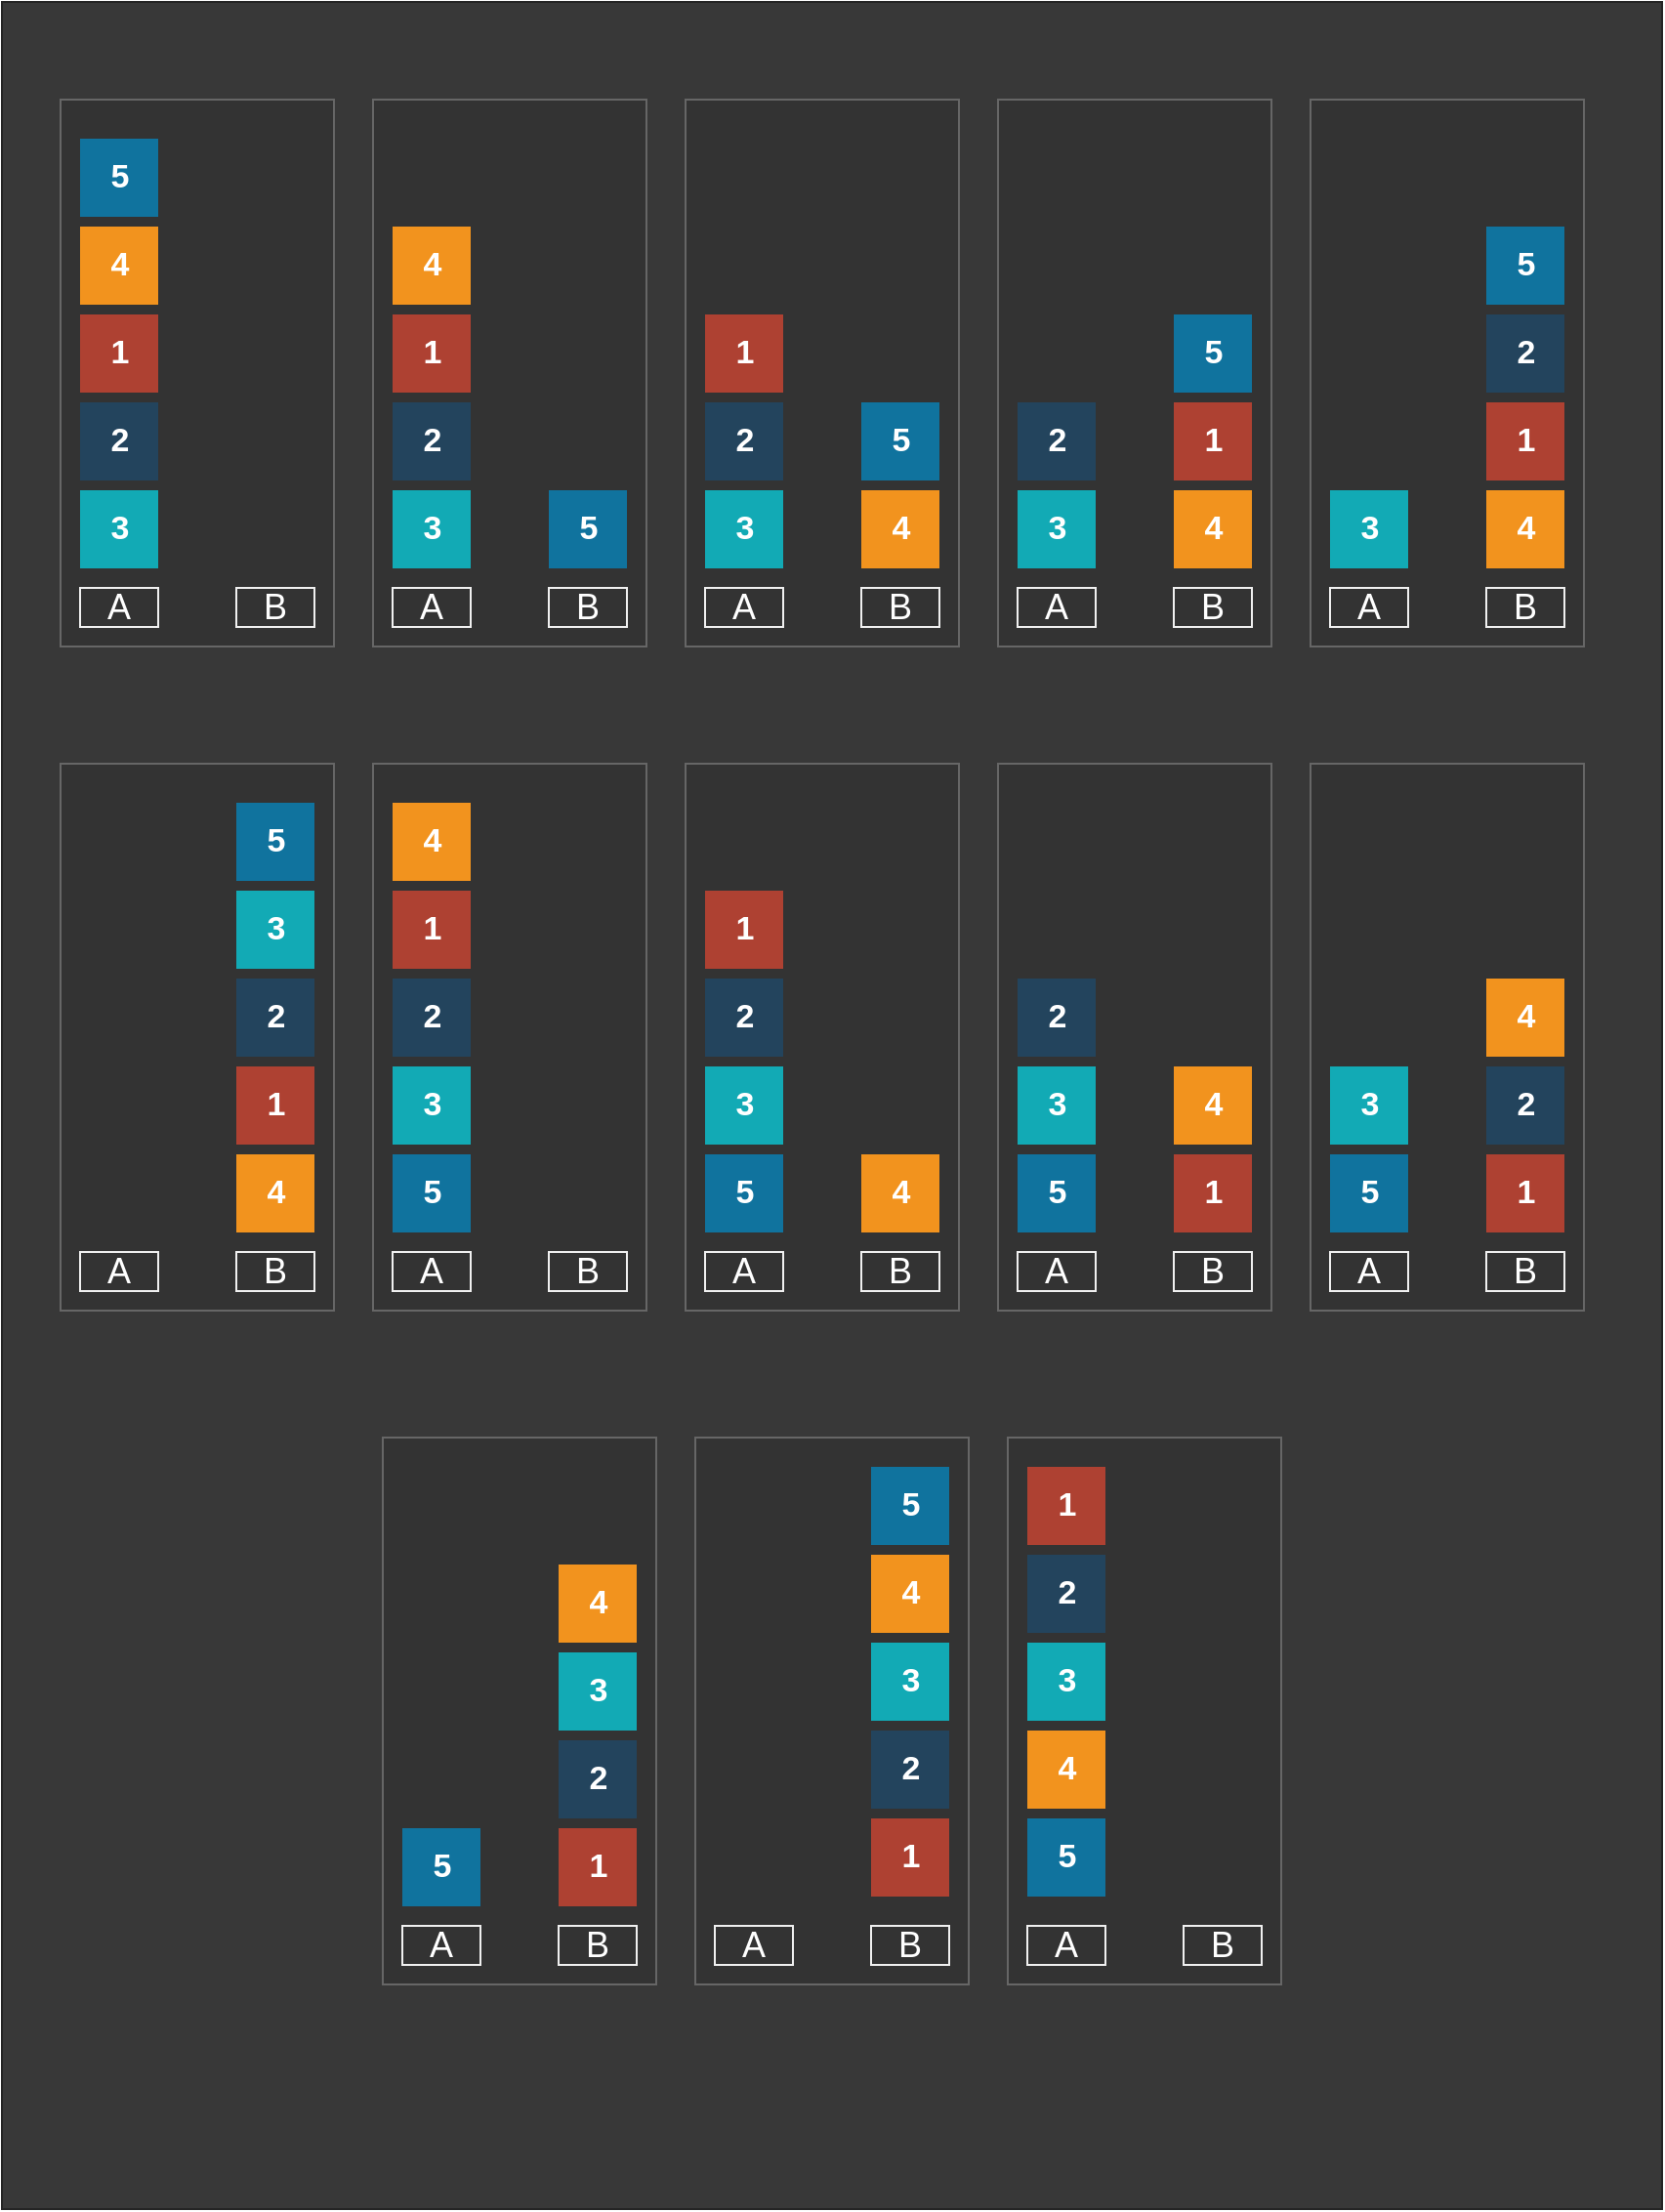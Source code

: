 <mxfile>
    <diagram id="OMYAt_fgqAl4ORVPHxR6" name="Page-1">
        <mxGraphModel dx="1853" dy="2334" grid="1" gridSize="10" guides="1" tooltips="1" connect="1" arrows="1" fold="1" page="1" pageScale="1" pageWidth="850" pageHeight="1100" math="0" shadow="0">
            <root>
                <mxCell id="0"/>
                <mxCell id="1" parent="0"/>
                <mxCell id="280" value="" style="rounded=0;whiteSpace=wrap;html=1;strokeColor=#242424;fillColor=#383838;" vertex="1" parent="1">
                    <mxGeometry y="-30" width="850" height="1130" as="geometry"/>
                </mxCell>
                <mxCell id="220" value="" style="rounded=0;whiteSpace=wrap;html=1;rotation=90;fillColor=#333333;strokeColor=#666666;" vertex="1" parent="1">
                    <mxGeometry x="-40" y="90" width="280" height="140" as="geometry"/>
                </mxCell>
                <mxCell id="267" value="" style="rounded=0;whiteSpace=wrap;html=1;rotation=90;fillColor=#333333;strokeColor=#666666;" vertex="1" parent="1">
                    <mxGeometry x="445" y="775" width="280" height="140" as="geometry"/>
                </mxCell>
                <mxCell id="268" value="" style="rounded=0;whiteSpace=wrap;html=1;rotation=90;fillColor=#333333;strokeColor=#666666;" vertex="1" parent="1">
                    <mxGeometry x="285" y="775" width="280" height="140" as="geometry"/>
                </mxCell>
                <mxCell id="269" value="&lt;font style=&quot;font-size: 18px&quot;&gt;A&lt;/font&gt;" style="text;html=1;fillColor=none;align=center;verticalAlign=middle;whiteSpace=wrap;rounded=0;strokeColor=#f0f0f0;fontColor=#FFFFFF;" vertex="1" parent="1">
                    <mxGeometry x="365" y="955" width="40" height="20" as="geometry"/>
                </mxCell>
                <mxCell id="270" value="&lt;span style=&quot;font-size: 18px&quot;&gt;B&lt;/span&gt;" style="text;html=1;fillColor=none;align=center;verticalAlign=middle;whiteSpace=wrap;rounded=0;strokeColor=#f0f0f0;fontColor=#FFFFFF;" vertex="1" parent="1">
                    <mxGeometry x="445" y="955" width="40" height="20" as="geometry"/>
                </mxCell>
                <mxCell id="271" value="&lt;font style=&quot;font-size: 18px&quot;&gt;A&lt;/font&gt;" style="text;html=1;fillColor=none;align=center;verticalAlign=middle;whiteSpace=wrap;rounded=0;strokeColor=#f0f0f0;fontColor=#FFFFFF;" vertex="1" parent="1">
                    <mxGeometry x="525" y="955" width="40" height="20" as="geometry"/>
                </mxCell>
                <mxCell id="272" value="&lt;span style=&quot;font-size: 18px&quot;&gt;B&lt;/span&gt;" style="text;html=1;fillColor=none;align=center;verticalAlign=middle;whiteSpace=wrap;rounded=0;strokeColor=#f0f0f0;fontColor=#FFFFFF;" vertex="1" parent="1">
                    <mxGeometry x="605" y="955" width="40" height="20" as="geometry"/>
                </mxCell>
                <mxCell id="225" value="" style="rounded=0;whiteSpace=wrap;html=1;rotation=90;fillColor=#333333;strokeColor=#666666;" vertex="1" parent="1">
                    <mxGeometry x="125" y="775" width="280" height="140" as="geometry"/>
                </mxCell>
                <mxCell id="226" value="" style="rounded=0;whiteSpace=wrap;html=1;rotation=90;fillColor=#333333;strokeColor=#666666;" vertex="1" parent="1">
                    <mxGeometry x="600" y="430" width="280" height="140" as="geometry"/>
                </mxCell>
                <mxCell id="227" value="" style="rounded=0;whiteSpace=wrap;html=1;rotation=90;fillColor=#333333;strokeColor=#666666;" vertex="1" parent="1">
                    <mxGeometry x="440" y="430" width="280" height="140" as="geometry"/>
                </mxCell>
                <mxCell id="228" value="" style="rounded=0;whiteSpace=wrap;html=1;rotation=90;fillColor=#333333;strokeColor=#666666;" vertex="1" parent="1">
                    <mxGeometry x="280" y="430" width="280" height="140" as="geometry"/>
                </mxCell>
                <mxCell id="229" value="" style="rounded=0;whiteSpace=wrap;html=1;rotation=90;fillColor=#333333;strokeColor=#666666;" vertex="1" parent="1">
                    <mxGeometry x="-40" y="430" width="280" height="140" as="geometry"/>
                </mxCell>
                <mxCell id="223" value="" style="rounded=0;whiteSpace=wrap;html=1;rotation=90;fillColor=#333333;strokeColor=#666666;" vertex="1" parent="1">
                    <mxGeometry x="600" y="90" width="280" height="140" as="geometry"/>
                </mxCell>
                <mxCell id="224" value="" style="rounded=0;whiteSpace=wrap;html=1;rotation=90;fillColor=#333333;strokeColor=#666666;" vertex="1" parent="1">
                    <mxGeometry x="440" y="90" width="280" height="140" as="geometry"/>
                </mxCell>
                <mxCell id="222" value="" style="rounded=0;whiteSpace=wrap;html=1;rotation=90;fillColor=#333333;strokeColor=#666666;" vertex="1" parent="1">
                    <mxGeometry x="280" y="90" width="280" height="140" as="geometry"/>
                </mxCell>
                <mxCell id="221" value="" style="rounded=0;whiteSpace=wrap;html=1;rotation=90;fillColor=#333333;strokeColor=#666666;" vertex="1" parent="1">
                    <mxGeometry x="120" y="90" width="280" height="140" as="geometry"/>
                </mxCell>
                <mxCell id="2" value="5" style="html=1;fillColor=#10739E;strokeColor=none;shadow=0;fontSize=17;fontColor=#FFFFFF;align=center;fontStyle=1;rounded=0;" vertex="1" parent="1">
                    <mxGeometry x="40" y="40" width="40" height="40" as="geometry"/>
                </mxCell>
                <mxCell id="4" value="4" style="html=1;fillColor=#F2931E;strokeColor=none;shadow=0;fontSize=17;fontColor=#FFFFFF;align=center;fontStyle=1;rounded=0;" vertex="1" parent="1">
                    <mxGeometry x="40" y="85" width="40" height="40" as="geometry"/>
                </mxCell>
                <mxCell id="10" value="3" style="html=1;fillColor=#12AAB5;strokeColor=none;shadow=0;fontSize=17;fontColor=#FFFFFF;align=center;fontStyle=1;rounded=0;" vertex="1" parent="1">
                    <mxGeometry x="40" y="220" width="40" height="40" as="geometry"/>
                </mxCell>
                <mxCell id="14" value="&lt;font style=&quot;font-size: 18px&quot;&gt;A&lt;/font&gt;" style="text;html=1;fillColor=none;align=center;verticalAlign=middle;whiteSpace=wrap;rounded=0;strokeColor=#f0f0f0;fontColor=#FFFFFF;" vertex="1" parent="1">
                    <mxGeometry x="40" y="270" width="40" height="20" as="geometry"/>
                </mxCell>
                <mxCell id="26" value="&lt;span style=&quot;font-size: 18px&quot;&gt;B&lt;/span&gt;" style="text;html=1;fillColor=none;align=center;verticalAlign=middle;whiteSpace=wrap;rounded=0;strokeColor=#f0f0f0;fontColor=#FFFFFF;" vertex="1" parent="1">
                    <mxGeometry x="120" y="270" width="40" height="20" as="geometry"/>
                </mxCell>
                <mxCell id="32" value="&lt;font style=&quot;font-size: 18px&quot;&gt;A&lt;/font&gt;" style="text;html=1;fillColor=none;align=center;verticalAlign=middle;whiteSpace=wrap;rounded=0;strokeColor=#f0f0f0;fontColor=#FFFFFF;" vertex="1" parent="1">
                    <mxGeometry x="200" y="270" width="40" height="20" as="geometry"/>
                </mxCell>
                <mxCell id="38" value="&lt;span style=&quot;font-size: 18px&quot;&gt;B&lt;/span&gt;" style="text;html=1;fillColor=none;align=center;verticalAlign=middle;whiteSpace=wrap;rounded=0;strokeColor=#f0f0f0;fontColor=#FFFFFF;" vertex="1" parent="1">
                    <mxGeometry x="280" y="270" width="40" height="20" as="geometry"/>
                </mxCell>
                <mxCell id="61" value="5" style="html=1;fillColor=#10739E;strokeColor=none;shadow=0;fontSize=17;fontColor=#FFFFFF;align=center;fontStyle=1;rounded=0;" vertex="1" parent="1">
                    <mxGeometry x="280" y="220" width="40" height="40" as="geometry"/>
                </mxCell>
                <mxCell id="62" value="4" style="html=1;fillColor=#F2931E;strokeColor=none;shadow=0;fontSize=17;fontColor=#FFFFFF;align=center;fontStyle=1;rounded=0;" vertex="1" parent="1">
                    <mxGeometry x="200" y="85" width="40" height="40" as="geometry"/>
                </mxCell>
                <mxCell id="63" value="1" style="html=1;fillColor=#AE4132;strokeColor=none;shadow=0;fontSize=17;fontColor=#FFFFFF;align=center;fontStyle=1;rounded=0;" vertex="1" parent="1">
                    <mxGeometry x="200" y="130" width="40" height="40" as="geometry"/>
                </mxCell>
                <mxCell id="64" value="2" style="html=1;fillColor=#23445D;strokeColor=none;shadow=0;fontSize=17;fontColor=#FFFFFF;align=center;fontStyle=1;rounded=0;" vertex="1" parent="1">
                    <mxGeometry x="200" y="175" width="40" height="40" as="geometry"/>
                </mxCell>
                <mxCell id="65" value="3" style="html=1;fillColor=#12AAB5;strokeColor=none;shadow=0;fontSize=17;fontColor=#FFFFFF;align=center;fontStyle=1;rounded=0;" vertex="1" parent="1">
                    <mxGeometry x="200" y="220" width="40" height="40" as="geometry"/>
                </mxCell>
                <mxCell id="66" value="&lt;font style=&quot;font-size: 18px&quot;&gt;A&lt;/font&gt;" style="text;html=1;fillColor=none;align=center;verticalAlign=middle;whiteSpace=wrap;rounded=0;strokeColor=#f0f0f0;fontColor=#FFFFFF;" vertex="1" parent="1">
                    <mxGeometry x="360" y="270" width="40" height="20" as="geometry"/>
                </mxCell>
                <mxCell id="67" value="&lt;span style=&quot;font-size: 18px&quot;&gt;B&lt;/span&gt;" style="text;html=1;fillColor=none;align=center;verticalAlign=middle;whiteSpace=wrap;rounded=0;strokeColor=#f0f0f0;fontColor=#FFFFFF;" vertex="1" parent="1">
                    <mxGeometry x="440" y="270" width="40" height="20" as="geometry"/>
                </mxCell>
                <mxCell id="68" value="5" style="html=1;fillColor=#10739E;strokeColor=none;shadow=0;fontSize=17;fontColor=#FFFFFF;align=center;fontStyle=1;rounded=0;" vertex="1" parent="1">
                    <mxGeometry x="440" y="175" width="40" height="40" as="geometry"/>
                </mxCell>
                <mxCell id="69" value="4" style="html=1;fillColor=#F2931E;strokeColor=none;shadow=0;fontSize=17;fontColor=#FFFFFF;align=center;fontStyle=1;rounded=0;" vertex="1" parent="1">
                    <mxGeometry x="440" y="220" width="40" height="40" as="geometry"/>
                </mxCell>
                <mxCell id="70" value="1" style="html=1;fillColor=#AE4132;strokeColor=none;shadow=0;fontSize=17;fontColor=#FFFFFF;align=center;fontStyle=1;rounded=0;" vertex="1" parent="1">
                    <mxGeometry x="360" y="130" width="40" height="40" as="geometry"/>
                </mxCell>
                <mxCell id="71" value="2" style="html=1;fillColor=#23445D;strokeColor=none;shadow=0;fontSize=17;fontColor=#FFFFFF;align=center;fontStyle=1;rounded=0;" vertex="1" parent="1">
                    <mxGeometry x="360" y="175" width="40" height="40" as="geometry"/>
                </mxCell>
                <mxCell id="72" value="3" style="html=1;fillColor=#12AAB5;strokeColor=none;shadow=0;fontSize=17;fontColor=#FFFFFF;align=center;fontStyle=1;rounded=0;" vertex="1" parent="1">
                    <mxGeometry x="360" y="220" width="40" height="40" as="geometry"/>
                </mxCell>
                <mxCell id="85" value="&lt;font style=&quot;font-size: 18px&quot;&gt;A&lt;/font&gt;" style="text;html=1;fillColor=none;align=center;verticalAlign=middle;whiteSpace=wrap;rounded=0;strokeColor=#f0f0f0;fontColor=#FFFFFF;" vertex="1" parent="1">
                    <mxGeometry x="520" y="270" width="40" height="20" as="geometry"/>
                </mxCell>
                <mxCell id="86" value="&lt;span style=&quot;font-size: 18px&quot;&gt;B&lt;/span&gt;" style="text;html=1;fillColor=none;align=center;verticalAlign=middle;whiteSpace=wrap;rounded=0;strokeColor=#f0f0f0;fontColor=#FFFFFF;" vertex="1" parent="1">
                    <mxGeometry x="600" y="270" width="40" height="20" as="geometry"/>
                </mxCell>
                <mxCell id="87" value="5" style="html=1;fillColor=#10739E;strokeColor=none;shadow=0;fontSize=17;fontColor=#FFFFFF;align=center;fontStyle=1;rounded=0;" vertex="1" parent="1">
                    <mxGeometry x="600" y="130" width="40" height="40" as="geometry"/>
                </mxCell>
                <mxCell id="88" value="4" style="html=1;fillColor=#F2931E;strokeColor=none;shadow=0;fontSize=17;fontColor=#FFFFFF;align=center;fontStyle=1;rounded=0;" vertex="1" parent="1">
                    <mxGeometry x="600" y="220" width="40" height="40" as="geometry"/>
                </mxCell>
                <mxCell id="89" value="1" style="html=1;fillColor=#AE4132;strokeColor=none;shadow=0;fontSize=17;fontColor=#FFFFFF;align=center;fontStyle=1;rounded=0;" vertex="1" parent="1">
                    <mxGeometry x="600" y="175" width="40" height="40" as="geometry"/>
                </mxCell>
                <mxCell id="90" value="2" style="html=1;fillColor=#23445D;strokeColor=none;shadow=0;fontSize=17;fontColor=#FFFFFF;align=center;fontStyle=1;rounded=0;" vertex="1" parent="1">
                    <mxGeometry x="520" y="175" width="40" height="40" as="geometry"/>
                </mxCell>
                <mxCell id="91" value="3" style="html=1;fillColor=#12AAB5;strokeColor=none;shadow=0;fontSize=17;fontColor=#FFFFFF;align=center;fontStyle=1;rounded=0;" vertex="1" parent="1">
                    <mxGeometry x="520" y="220" width="40" height="40" as="geometry"/>
                </mxCell>
                <mxCell id="92" value="&lt;font style=&quot;font-size: 18px&quot;&gt;A&lt;/font&gt;" style="text;html=1;fillColor=none;align=center;verticalAlign=middle;whiteSpace=wrap;rounded=0;strokeColor=#f0f0f0;fontColor=#FFFFFF;" vertex="1" parent="1">
                    <mxGeometry x="680" y="270" width="40" height="20" as="geometry"/>
                </mxCell>
                <mxCell id="93" value="&lt;span style=&quot;font-size: 18px&quot;&gt;B&lt;/span&gt;" style="text;html=1;fillColor=none;align=center;verticalAlign=middle;whiteSpace=wrap;rounded=0;strokeColor=#f0f0f0;fontColor=#FFFFFF;" vertex="1" parent="1">
                    <mxGeometry x="760" y="270" width="40" height="20" as="geometry"/>
                </mxCell>
                <mxCell id="94" value="5" style="html=1;fillColor=#10739E;strokeColor=none;shadow=0;fontSize=17;fontColor=#FFFFFF;align=center;fontStyle=1;rounded=0;" vertex="1" parent="1">
                    <mxGeometry x="760" y="85" width="40" height="40" as="geometry"/>
                </mxCell>
                <mxCell id="95" value="4" style="html=1;fillColor=#F2931E;strokeColor=none;shadow=0;fontSize=17;fontColor=#FFFFFF;align=center;fontStyle=1;rounded=0;" vertex="1" parent="1">
                    <mxGeometry x="760" y="220" width="40" height="40" as="geometry"/>
                </mxCell>
                <mxCell id="96" value="1" style="html=1;fillColor=#AE4132;strokeColor=none;shadow=0;fontSize=17;fontColor=#FFFFFF;align=center;fontStyle=1;rounded=0;" vertex="1" parent="1">
                    <mxGeometry x="760" y="175" width="40" height="40" as="geometry"/>
                </mxCell>
                <mxCell id="97" value="2" style="html=1;fillColor=#23445D;strokeColor=none;shadow=0;fontSize=17;fontColor=#FFFFFF;align=center;fontStyle=1;rounded=0;" vertex="1" parent="1">
                    <mxGeometry x="760" y="130" width="40" height="40" as="geometry"/>
                </mxCell>
                <mxCell id="98" value="3" style="html=1;fillColor=#12AAB5;strokeColor=none;shadow=0;fontSize=17;fontColor=#FFFFFF;align=center;fontStyle=1;rounded=0;" vertex="1" parent="1">
                    <mxGeometry x="680" y="220" width="40" height="40" as="geometry"/>
                </mxCell>
                <mxCell id="102" value="5" style="html=1;fillColor=#10739E;strokeColor=none;shadow=0;fontSize=17;fontColor=#FFFFFF;align=center;fontStyle=1;rounded=0;" vertex="1" parent="1">
                    <mxGeometry x="120" y="380" width="40" height="40" as="geometry"/>
                </mxCell>
                <mxCell id="103" value="4" style="html=1;fillColor=#F2931E;strokeColor=none;shadow=0;fontSize=17;fontColor=#FFFFFF;align=center;fontStyle=1;rounded=0;" vertex="1" parent="1">
                    <mxGeometry x="120" y="560" width="40" height="40" as="geometry"/>
                </mxCell>
                <mxCell id="104" value="1" style="html=1;fillColor=#AE4132;strokeColor=none;shadow=0;fontSize=17;fontColor=#FFFFFF;align=center;fontStyle=1;rounded=0;" vertex="1" parent="1">
                    <mxGeometry x="120" y="515" width="40" height="40" as="geometry"/>
                </mxCell>
                <mxCell id="105" value="2" style="html=1;fillColor=#23445D;strokeColor=none;shadow=0;fontSize=17;fontColor=#FFFFFF;align=center;fontStyle=1;rounded=0;" vertex="1" parent="1">
                    <mxGeometry x="120" y="470" width="40" height="40" as="geometry"/>
                </mxCell>
                <mxCell id="106" value="3" style="html=1;fillColor=#12AAB5;strokeColor=none;shadow=0;fontSize=17;fontColor=#FFFFFF;align=center;fontStyle=1;rounded=0;" vertex="1" parent="1">
                    <mxGeometry x="120" y="425" width="40" height="40" as="geometry"/>
                </mxCell>
                <mxCell id="149" value="1" style="html=1;fillColor=#AE4132;strokeColor=none;shadow=0;fontSize=17;fontColor=#FFFFFF;align=center;fontStyle=1;rounded=0;" vertex="1" parent="1">
                    <mxGeometry x="40" y="130" width="40" height="40" as="geometry"/>
                </mxCell>
                <mxCell id="150" value="2" style="html=1;fillColor=#23445D;strokeColor=none;shadow=0;fontSize=17;fontColor=#FFFFFF;align=center;fontStyle=1;rounded=0;" vertex="1" parent="1">
                    <mxGeometry x="40" y="175" width="40" height="40" as="geometry"/>
                </mxCell>
                <mxCell id="186" value="5" style="html=1;fillColor=#10739E;strokeColor=none;shadow=0;fontSize=17;fontColor=#FFFFFF;align=center;fontStyle=1;rounded=0;" vertex="1" parent="1">
                    <mxGeometry x="360" y="560" width="40" height="40" as="geometry"/>
                </mxCell>
                <mxCell id="187" value="3" style="html=1;fillColor=#12AAB5;strokeColor=none;shadow=0;fontSize=17;fontColor=#FFFFFF;align=center;fontStyle=1;rounded=0;" vertex="1" parent="1">
                    <mxGeometry x="360" y="515" width="40" height="40" as="geometry"/>
                </mxCell>
                <mxCell id="189" value="2" style="html=1;fillColor=#23445D;strokeColor=none;shadow=0;fontSize=17;fontColor=#FFFFFF;align=center;fontStyle=1;rounded=0;" vertex="1" parent="1">
                    <mxGeometry x="360" y="470" width="40" height="40" as="geometry"/>
                </mxCell>
                <mxCell id="190" value="1" style="html=1;fillColor=#AE4132;strokeColor=none;shadow=0;fontSize=17;fontColor=#FFFFFF;align=center;fontStyle=1;rounded=0;" vertex="1" parent="1">
                    <mxGeometry x="360" y="425" width="40" height="40" as="geometry"/>
                </mxCell>
                <mxCell id="191" value="4" style="html=1;fillColor=#F2931E;strokeColor=none;shadow=0;fontSize=17;fontColor=#FFFFFF;align=center;fontStyle=1;rounded=0;" vertex="1" parent="1">
                    <mxGeometry x="440" y="560" width="40" height="40" as="geometry"/>
                </mxCell>
                <mxCell id="192" value="5" style="html=1;fillColor=#10739E;strokeColor=none;shadow=0;fontSize=17;fontColor=#FFFFFF;align=center;fontStyle=1;rounded=0;" vertex="1" parent="1">
                    <mxGeometry x="520" y="560" width="40" height="40" as="geometry"/>
                </mxCell>
                <mxCell id="193" value="3" style="html=1;fillColor=#12AAB5;strokeColor=none;shadow=0;fontSize=17;fontColor=#FFFFFF;align=center;fontStyle=1;rounded=0;" vertex="1" parent="1">
                    <mxGeometry x="520" y="515" width="40" height="40" as="geometry"/>
                </mxCell>
                <mxCell id="194" value="2" style="html=1;fillColor=#23445D;strokeColor=none;shadow=0;fontSize=17;fontColor=#FFFFFF;align=center;fontStyle=1;rounded=0;" vertex="1" parent="1">
                    <mxGeometry x="520" y="470" width="40" height="40" as="geometry"/>
                </mxCell>
                <mxCell id="195" value="1" style="html=1;fillColor=#AE4132;strokeColor=none;shadow=0;fontSize=17;fontColor=#FFFFFF;align=center;fontStyle=1;rounded=0;" vertex="1" parent="1">
                    <mxGeometry x="600" y="560" width="40" height="40" as="geometry"/>
                </mxCell>
                <mxCell id="196" value="4" style="html=1;fillColor=#F2931E;strokeColor=none;shadow=0;fontSize=17;fontColor=#FFFFFF;align=center;fontStyle=1;rounded=0;" vertex="1" parent="1">
                    <mxGeometry x="600" y="515" width="40" height="40" as="geometry"/>
                </mxCell>
                <mxCell id="197" value="5" style="html=1;fillColor=#10739E;strokeColor=none;shadow=0;fontSize=17;fontColor=#FFFFFF;align=center;fontStyle=1;rounded=0;" vertex="1" parent="1">
                    <mxGeometry x="680" y="560" width="40" height="40" as="geometry"/>
                </mxCell>
                <mxCell id="198" value="3" style="html=1;fillColor=#12AAB5;strokeColor=none;shadow=0;fontSize=17;fontColor=#FFFFFF;align=center;fontStyle=1;rounded=0;" vertex="1" parent="1">
                    <mxGeometry x="680" y="515" width="40" height="40" as="geometry"/>
                </mxCell>
                <mxCell id="199" value="2" style="html=1;fillColor=#23445D;strokeColor=none;shadow=0;fontSize=17;fontColor=#FFFFFF;align=center;fontStyle=1;rounded=0;" vertex="1" parent="1">
                    <mxGeometry x="760" y="515" width="40" height="40" as="geometry"/>
                </mxCell>
                <mxCell id="200" value="1" style="html=1;fillColor=#AE4132;strokeColor=none;shadow=0;fontSize=17;fontColor=#FFFFFF;align=center;fontStyle=1;rounded=0;" vertex="1" parent="1">
                    <mxGeometry x="760" y="560" width="40" height="40" as="geometry"/>
                </mxCell>
                <mxCell id="201" value="4" style="html=1;fillColor=#F2931E;strokeColor=none;shadow=0;fontSize=17;fontColor=#FFFFFF;align=center;fontStyle=1;rounded=0;" vertex="1" parent="1">
                    <mxGeometry x="760" y="470" width="40" height="40" as="geometry"/>
                </mxCell>
                <mxCell id="202" value="5" style="html=1;fillColor=#10739E;strokeColor=none;shadow=0;fontSize=17;fontColor=#FFFFFF;align=center;fontStyle=1;rounded=0;" vertex="1" parent="1">
                    <mxGeometry x="205" y="905" width="40" height="40" as="geometry"/>
                </mxCell>
                <mxCell id="203" value="3" style="html=1;fillColor=#12AAB5;strokeColor=none;shadow=0;fontSize=17;fontColor=#FFFFFF;align=center;fontStyle=1;rounded=0;" vertex="1" parent="1">
                    <mxGeometry x="285" y="815" width="40" height="40" as="geometry"/>
                </mxCell>
                <mxCell id="204" value="2" style="html=1;fillColor=#23445D;strokeColor=none;shadow=0;fontSize=17;fontColor=#FFFFFF;align=center;fontStyle=1;rounded=0;" vertex="1" parent="1">
                    <mxGeometry x="285" y="860" width="40" height="40" as="geometry"/>
                </mxCell>
                <mxCell id="205" value="1" style="html=1;fillColor=#AE4132;strokeColor=none;shadow=0;fontSize=17;fontColor=#FFFFFF;align=center;fontStyle=1;rounded=0;" vertex="1" parent="1">
                    <mxGeometry x="285" y="905" width="40" height="40" as="geometry"/>
                </mxCell>
                <mxCell id="206" value="4" style="html=1;fillColor=#F2931E;strokeColor=none;shadow=0;fontSize=17;fontColor=#FFFFFF;align=center;fontStyle=1;rounded=0;" vertex="1" parent="1">
                    <mxGeometry x="285" y="770" width="40" height="40" as="geometry"/>
                </mxCell>
                <mxCell id="207" value="5" style="html=1;fillColor=#10739E;strokeColor=none;shadow=0;fontSize=17;fontColor=#FFFFFF;align=center;fontStyle=1;rounded=0;" vertex="1" parent="1">
                    <mxGeometry x="445" y="720" width="40" height="40" as="geometry"/>
                </mxCell>
                <mxCell id="208" value="3" style="html=1;fillColor=#12AAB5;strokeColor=none;shadow=0;fontSize=17;fontColor=#FFFFFF;align=center;fontStyle=1;rounded=0;" vertex="1" parent="1">
                    <mxGeometry x="445" y="810" width="40" height="40" as="geometry"/>
                </mxCell>
                <mxCell id="209" value="2" style="html=1;fillColor=#23445D;strokeColor=none;shadow=0;fontSize=17;fontColor=#FFFFFF;align=center;fontStyle=1;rounded=0;" vertex="1" parent="1">
                    <mxGeometry x="445" y="855" width="40" height="40" as="geometry"/>
                </mxCell>
                <mxCell id="210" value="1" style="html=1;fillColor=#AE4132;strokeColor=none;shadow=0;fontSize=17;fontColor=#FFFFFF;align=center;fontStyle=1;rounded=0;" vertex="1" parent="1">
                    <mxGeometry x="445" y="900" width="40" height="40" as="geometry"/>
                </mxCell>
                <mxCell id="211" value="4" style="html=1;fillColor=#F2931E;strokeColor=none;shadow=0;fontSize=17;fontColor=#FFFFFF;align=center;fontStyle=1;rounded=0;" vertex="1" parent="1">
                    <mxGeometry x="445" y="765" width="40" height="40" as="geometry"/>
                </mxCell>
                <mxCell id="212" value="5" style="html=1;fillColor=#10739E;strokeColor=none;shadow=0;fontSize=17;fontColor=#FFFFFF;align=center;fontStyle=1;rounded=0;" vertex="1" parent="1">
                    <mxGeometry x="525" y="900" width="40" height="40" as="geometry"/>
                </mxCell>
                <mxCell id="214" value="4" style="html=1;fillColor=#F2931E;strokeColor=none;shadow=0;fontSize=17;fontColor=#FFFFFF;align=center;fontStyle=1;rounded=0;" vertex="1" parent="1">
                    <mxGeometry x="525" y="855" width="40" height="40" as="geometry"/>
                </mxCell>
                <mxCell id="216" value="3" style="html=1;fillColor=#12AAB5;strokeColor=none;shadow=0;fontSize=17;fontColor=#FFFFFF;align=center;fontStyle=1;rounded=0;" vertex="1" parent="1">
                    <mxGeometry x="525" y="810" width="40" height="40" as="geometry"/>
                </mxCell>
                <mxCell id="217" value="2" style="html=1;fillColor=#23445D;strokeColor=none;shadow=0;fontSize=17;fontColor=#FFFFFF;align=center;fontStyle=1;rounded=0;" vertex="1" parent="1">
                    <mxGeometry x="525" y="765" width="40" height="40" as="geometry"/>
                </mxCell>
                <mxCell id="218" value="1" style="html=1;fillColor=#AE4132;strokeColor=none;shadow=0;fontSize=17;fontColor=#FFFFFF;align=center;fontStyle=1;rounded=0;" vertex="1" parent="1">
                    <mxGeometry x="525" y="720" width="40" height="40" as="geometry"/>
                </mxCell>
                <mxCell id="257" value="&lt;font style=&quot;font-size: 18px&quot;&gt;A&lt;/font&gt;" style="text;html=1;fillColor=none;align=center;verticalAlign=middle;whiteSpace=wrap;rounded=0;strokeColor=#f0f0f0;fontColor=#FFFFFF;" vertex="1" parent="1">
                    <mxGeometry x="40" y="610" width="40" height="20" as="geometry"/>
                </mxCell>
                <mxCell id="258" value="&lt;span style=&quot;font-size: 18px&quot;&gt;B&lt;/span&gt;" style="text;html=1;fillColor=none;align=center;verticalAlign=middle;whiteSpace=wrap;rounded=0;strokeColor=#f0f0f0;fontColor=#FFFFFF;" vertex="1" parent="1">
                    <mxGeometry x="120" y="610" width="40" height="20" as="geometry"/>
                </mxCell>
                <mxCell id="259" value="&lt;font style=&quot;font-size: 18px&quot;&gt;A&lt;/font&gt;" style="text;html=1;fillColor=none;align=center;verticalAlign=middle;whiteSpace=wrap;rounded=0;strokeColor=#f0f0f0;fontColor=#FFFFFF;" vertex="1" parent="1">
                    <mxGeometry x="360" y="610" width="40" height="20" as="geometry"/>
                </mxCell>
                <mxCell id="260" value="&lt;span style=&quot;font-size: 18px&quot;&gt;B&lt;/span&gt;" style="text;html=1;fillColor=none;align=center;verticalAlign=middle;whiteSpace=wrap;rounded=0;strokeColor=#f0f0f0;fontColor=#FFFFFF;" vertex="1" parent="1">
                    <mxGeometry x="440" y="610" width="40" height="20" as="geometry"/>
                </mxCell>
                <mxCell id="261" value="&lt;font style=&quot;font-size: 18px&quot;&gt;A&lt;/font&gt;" style="text;html=1;fillColor=none;align=center;verticalAlign=middle;whiteSpace=wrap;rounded=0;strokeColor=#f0f0f0;fontColor=#FFFFFF;" vertex="1" parent="1">
                    <mxGeometry x="520" y="610" width="40" height="20" as="geometry"/>
                </mxCell>
                <mxCell id="262" value="&lt;span style=&quot;font-size: 18px&quot;&gt;B&lt;/span&gt;" style="text;html=1;fillColor=none;align=center;verticalAlign=middle;whiteSpace=wrap;rounded=0;strokeColor=#f0f0f0;fontColor=#FFFFFF;" vertex="1" parent="1">
                    <mxGeometry x="600" y="610" width="40" height="20" as="geometry"/>
                </mxCell>
                <mxCell id="263" value="&lt;font style=&quot;font-size: 18px&quot;&gt;A&lt;/font&gt;" style="text;html=1;fillColor=none;align=center;verticalAlign=middle;whiteSpace=wrap;rounded=0;strokeColor=#f0f0f0;fontColor=#FFFFFF;" vertex="1" parent="1">
                    <mxGeometry x="680" y="610" width="40" height="20" as="geometry"/>
                </mxCell>
                <mxCell id="264" value="&lt;span style=&quot;font-size: 18px&quot;&gt;B&lt;/span&gt;" style="text;html=1;fillColor=none;align=center;verticalAlign=middle;whiteSpace=wrap;rounded=0;strokeColor=#f0f0f0;fontColor=#FFFFFF;" vertex="1" parent="1">
                    <mxGeometry x="760" y="610" width="40" height="20" as="geometry"/>
                </mxCell>
                <mxCell id="265" value="&lt;font style=&quot;font-size: 18px&quot;&gt;A&lt;/font&gt;" style="text;html=1;fillColor=none;align=center;verticalAlign=middle;whiteSpace=wrap;rounded=0;strokeColor=#f0f0f0;fontColor=#FFFFFF;" vertex="1" parent="1">
                    <mxGeometry x="205" y="955" width="40" height="20" as="geometry"/>
                </mxCell>
                <mxCell id="266" value="&lt;span style=&quot;font-size: 18px&quot;&gt;B&lt;/span&gt;" style="text;html=1;fillColor=none;align=center;verticalAlign=middle;whiteSpace=wrap;rounded=0;strokeColor=#f0f0f0;fontColor=#FFFFFF;" vertex="1" parent="1">
                    <mxGeometry x="285" y="955" width="40" height="20" as="geometry"/>
                </mxCell>
                <mxCell id="282" value="" style="rounded=0;whiteSpace=wrap;html=1;rotation=90;fillColor=#333333;strokeColor=#666666;" vertex="1" parent="1">
                    <mxGeometry x="120" y="430" width="280" height="140" as="geometry"/>
                </mxCell>
                <mxCell id="283" value="5" style="html=1;fillColor=#10739E;strokeColor=none;shadow=0;fontSize=17;fontColor=#FFFFFF;align=center;fontStyle=1;rounded=0;" vertex="1" parent="1">
                    <mxGeometry x="200" y="560" width="40" height="40" as="geometry"/>
                </mxCell>
                <mxCell id="284" value="4" style="html=1;fillColor=#F2931E;strokeColor=none;shadow=0;fontSize=17;fontColor=#FFFFFF;align=center;fontStyle=1;rounded=0;" vertex="1" parent="1">
                    <mxGeometry x="200" y="380" width="40" height="40" as="geometry"/>
                </mxCell>
                <mxCell id="285" value="1" style="html=1;fillColor=#AE4132;strokeColor=none;shadow=0;fontSize=17;fontColor=#FFFFFF;align=center;fontStyle=1;rounded=0;" vertex="1" parent="1">
                    <mxGeometry x="200" y="425" width="40" height="40" as="geometry"/>
                </mxCell>
                <mxCell id="286" value="2" style="html=1;fillColor=#23445D;strokeColor=none;shadow=0;fontSize=17;fontColor=#FFFFFF;align=center;fontStyle=1;rounded=0;" vertex="1" parent="1">
                    <mxGeometry x="200" y="470" width="40" height="40" as="geometry"/>
                </mxCell>
                <mxCell id="287" value="3" style="html=1;fillColor=#12AAB5;strokeColor=none;shadow=0;fontSize=17;fontColor=#FFFFFF;align=center;fontStyle=1;rounded=0;" vertex="1" parent="1">
                    <mxGeometry x="200" y="515" width="40" height="40" as="geometry"/>
                </mxCell>
                <mxCell id="288" value="&lt;font style=&quot;font-size: 18px&quot;&gt;A&lt;/font&gt;" style="text;html=1;fillColor=none;align=center;verticalAlign=middle;whiteSpace=wrap;rounded=0;strokeColor=#f0f0f0;fontColor=#FFFFFF;" vertex="1" parent="1">
                    <mxGeometry x="200" y="610" width="40" height="20" as="geometry"/>
                </mxCell>
                <mxCell id="289" value="&lt;span style=&quot;font-size: 18px&quot;&gt;B&lt;/span&gt;" style="text;html=1;fillColor=none;align=center;verticalAlign=middle;whiteSpace=wrap;rounded=0;strokeColor=#f0f0f0;fontColor=#FFFFFF;" vertex="1" parent="1">
                    <mxGeometry x="280" y="610" width="40" height="20" as="geometry"/>
                </mxCell>
            </root>
        </mxGraphModel>
    </diagram>
</mxfile>